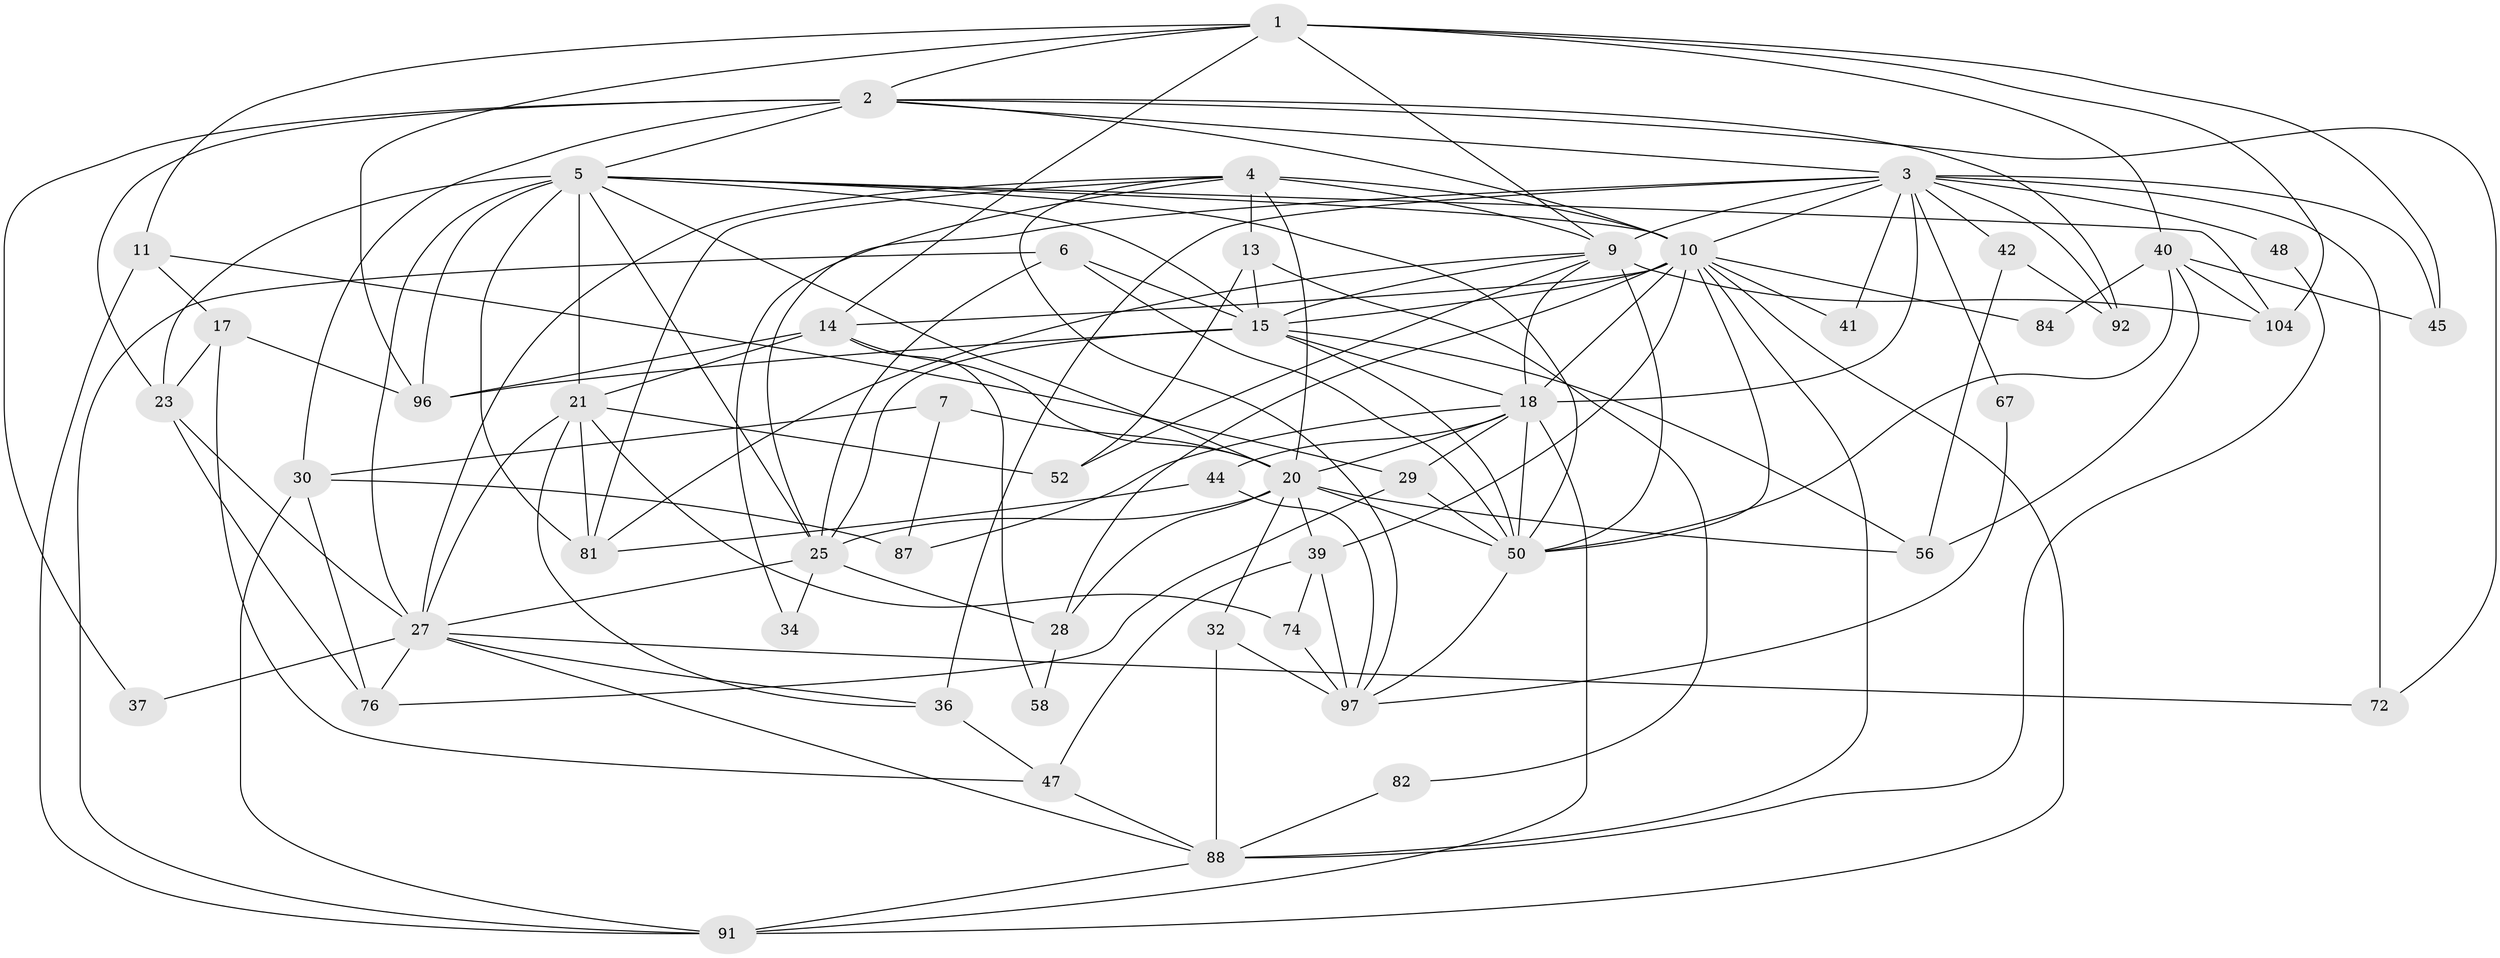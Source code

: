 // original degree distribution, {4: 0.24299065420560748, 5: 0.21495327102803738, 7: 0.037383177570093455, 2: 0.14953271028037382, 3: 0.2523364485981308, 6: 0.09345794392523364, 8: 0.009345794392523364}
// Generated by graph-tools (version 1.1) at 2025/18/03/04/25 18:18:50]
// undirected, 53 vertices, 143 edges
graph export_dot {
graph [start="1"]
  node [color=gray90,style=filled];
  1 [super="+22+75"];
  2 [super="+64+90"];
  3 [super="+94+24+86"];
  4 [super="+26"];
  5 [super="+8"];
  6 [super="+59"];
  7;
  9 [super="+66"];
  10 [super="+69+62+19"];
  11;
  13;
  14 [super="+78"];
  15 [super="+33+16"];
  17 [super="+65"];
  18 [super="+80+63"];
  20 [super="+70+95+53"];
  21 [super="+31+51"];
  23 [super="+49"];
  25 [super="+73"];
  27 [super="+43+77"];
  28;
  29 [super="+38"];
  30 [super="+55"];
  32;
  34 [super="+46"];
  36 [super="+61"];
  37;
  39 [super="+105"];
  40 [super="+79"];
  41;
  42;
  44;
  45 [super="+57"];
  47;
  48;
  50 [super="+85+89"];
  52 [super="+103"];
  56 [super="+100"];
  58;
  67;
  72;
  74;
  76;
  81;
  82;
  84;
  87;
  88 [super="+106"];
  91;
  92;
  96;
  97 [super="+98"];
  104;
  1 -- 11;
  1 -- 104;
  1 -- 14;
  1 -- 96;
  1 -- 2;
  1 -- 40;
  1 -- 45;
  1 -- 9;
  2 -- 3;
  2 -- 23;
  2 -- 72;
  2 -- 92;
  2 -- 10;
  2 -- 37;
  2 -- 5;
  2 -- 30;
  3 -- 45;
  3 -- 48 [weight=2];
  3 -- 18;
  3 -- 67;
  3 -- 36;
  3 -- 72;
  3 -- 41;
  3 -- 92;
  3 -- 42;
  3 -- 25;
  3 -- 9 [weight=2];
  3 -- 10;
  4 -- 97;
  4 -- 9;
  4 -- 13 [weight=2];
  4 -- 34;
  4 -- 81;
  4 -- 20;
  4 -- 10;
  4 -- 27;
  5 -- 27 [weight=2];
  5 -- 25 [weight=2];
  5 -- 96;
  5 -- 21 [weight=3];
  5 -- 23 [weight=2];
  5 -- 104;
  5 -- 10;
  5 -- 81 [weight=2];
  5 -- 50;
  5 -- 20;
  5 -- 15;
  6 -- 91;
  6 -- 25;
  6 -- 50;
  6 -- 15;
  7 -- 87;
  7 -- 20;
  7 -- 30;
  9 -- 18;
  9 -- 50;
  9 -- 52;
  9 -- 81;
  9 -- 104;
  9 -- 15;
  10 -- 84 [weight=2];
  10 -- 39;
  10 -- 41;
  10 -- 14;
  10 -- 50;
  10 -- 88;
  10 -- 91;
  10 -- 28;
  10 -- 18;
  10 -- 15;
  11 -- 91;
  11 -- 17;
  11 -- 29;
  13 -- 82;
  13 -- 52;
  13 -- 15;
  14 -- 96;
  14 -- 21;
  14 -- 58;
  14 -- 20;
  15 -- 18 [weight=2];
  15 -- 56;
  15 -- 50;
  15 -- 25;
  15 -- 96;
  17 -- 96;
  17 -- 47;
  17 -- 23;
  18 -- 91;
  18 -- 50;
  18 -- 20;
  18 -- 87;
  18 -- 44;
  18 -- 29;
  20 -- 32;
  20 -- 50;
  20 -- 39;
  20 -- 28;
  20 -- 56;
  20 -- 25;
  21 -- 74;
  21 -- 52;
  21 -- 36;
  21 -- 81;
  21 -- 27;
  23 -- 27;
  23 -- 76;
  25 -- 28;
  25 -- 34;
  25 -- 27 [weight=2];
  27 -- 72;
  27 -- 76;
  27 -- 88;
  27 -- 37;
  27 -- 36;
  28 -- 58;
  29 -- 50;
  29 -- 76;
  30 -- 76;
  30 -- 87;
  30 -- 91;
  32 -- 88;
  32 -- 97;
  36 -- 47;
  39 -- 97 [weight=2];
  39 -- 74;
  39 -- 47;
  40 -- 50;
  40 -- 84;
  40 -- 104;
  40 -- 56;
  40 -- 45;
  42 -- 56 [weight=2];
  42 -- 92;
  44 -- 81;
  44 -- 97;
  47 -- 88;
  48 -- 88;
  50 -- 97;
  67 -- 97;
  74 -- 97 [weight=2];
  82 -- 88;
  88 -- 91;
}

